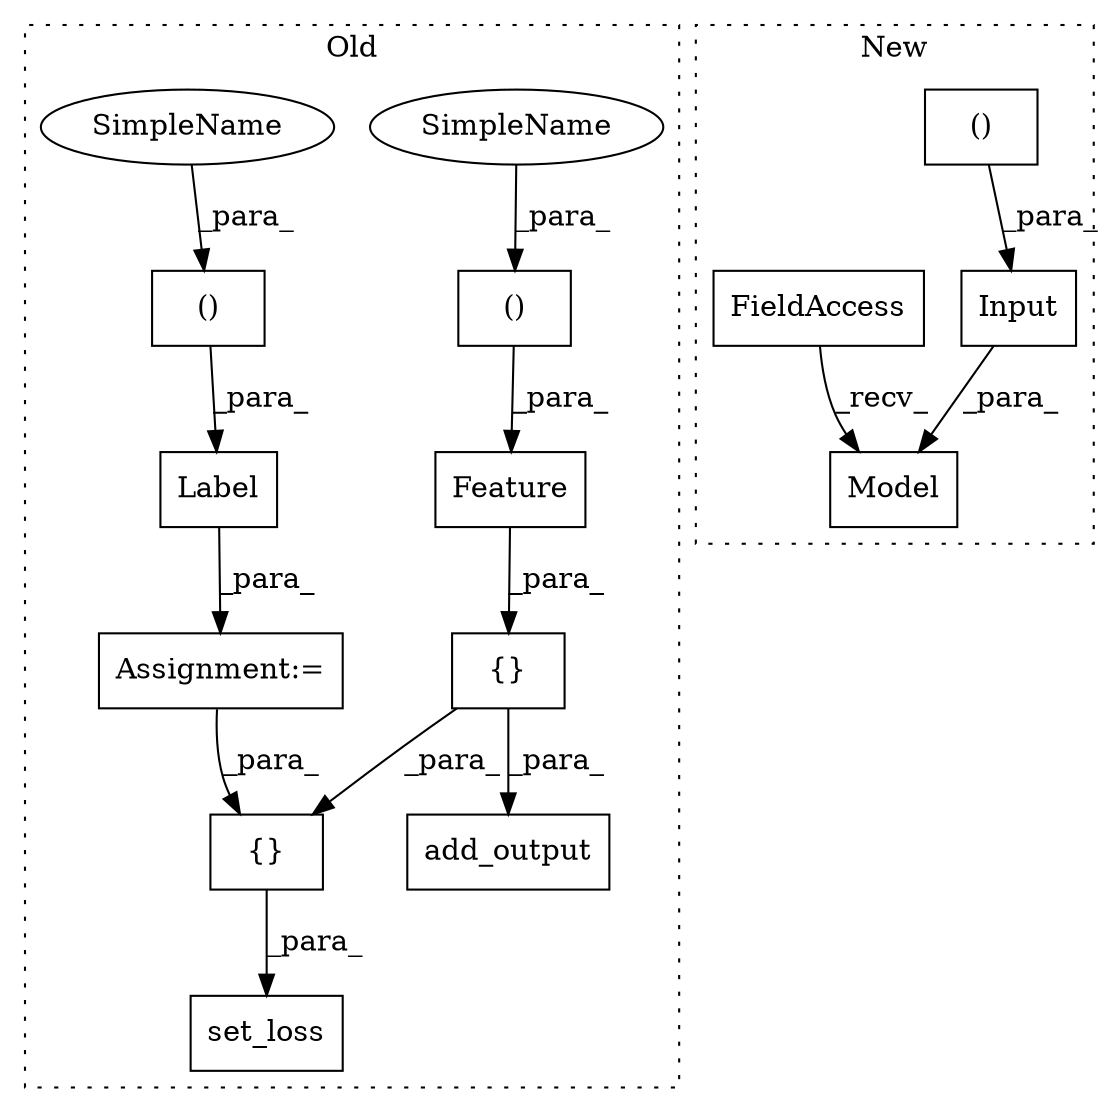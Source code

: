 digraph G {
subgraph cluster0 {
1 [label="set_loss" a="32" s="2404,2423" l="9,1" shape="box"];
6 [label="()" a="106" s="1947" l="27" shape="box"];
7 [label="{}" a="4" s="2264,2277" l="1,1" shape="box"];
8 [label="()" a="106" s="1999" l="46" shape="box"];
9 [label="Label" a="32" s="1988,2045" l="11,2" shape="box"];
10 [label="add_output" a="32" s="2377,2394" l="11,1" shape="box"];
11 [label="{}" a="4" s="2094,2103" l="1,1" shape="box"];
12 [label="Feature" a="32" s="1934,1974" l="13,2" shape="box"];
13 [label="Assignment:=" a="7" s="1987" l="1" shape="box"];
14 [label="SimpleName" a="42" s="1947" l="4" shape="ellipse"];
15 [label="SimpleName" a="42" s="1999" l="4" shape="ellipse"];
label = "Old";
style="dotted";
}
subgraph cluster1 {
2 [label="Model" a="32" s="1777,1816" l="6,1" shape="box"];
3 [label="()" a="106" s="1595" l="42" shape="box"];
4 [label="Input" a="32" s="1584,1637" l="11,2" shape="box"];
5 [label="FieldAccess" a="22" s="1760" l="10" shape="box"];
label = "New";
style="dotted";
}
3 -> 4 [label="_para_"];
4 -> 2 [label="_para_"];
5 -> 2 [label="_recv_"];
6 -> 12 [label="_para_"];
7 -> 1 [label="_para_"];
8 -> 9 [label="_para_"];
9 -> 13 [label="_para_"];
11 -> 7 [label="_para_"];
11 -> 10 [label="_para_"];
12 -> 11 [label="_para_"];
13 -> 7 [label="_para_"];
14 -> 6 [label="_para_"];
15 -> 8 [label="_para_"];
}